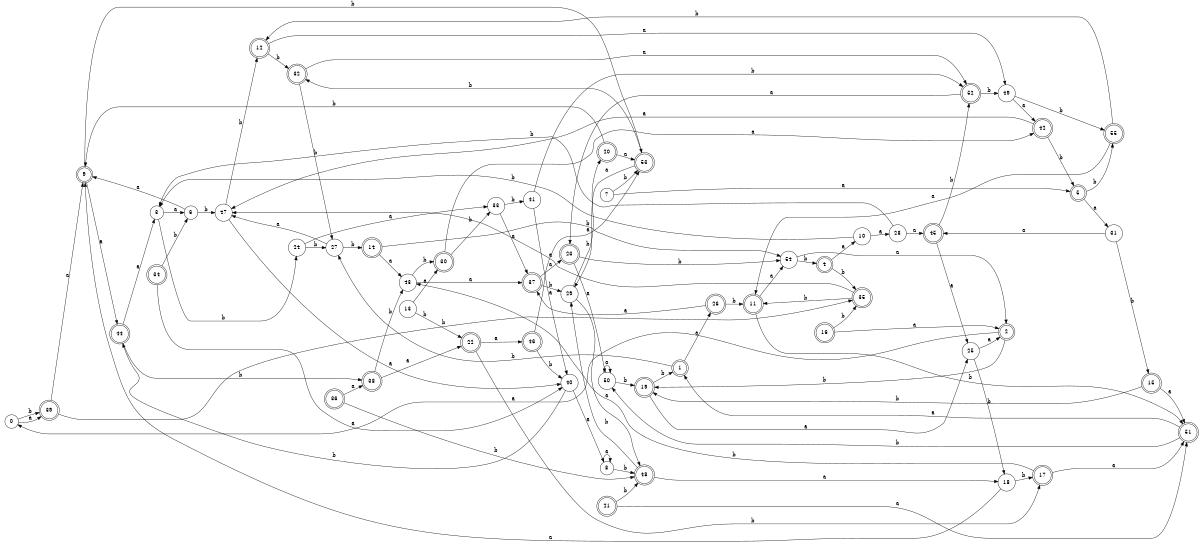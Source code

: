 digraph n45_9 {
__start0 [label="" shape="none"];

rankdir=LR;
size="8,5";

s0 [style="filled", color="black", fillcolor="white" shape="circle", label="0"];
s1 [style="rounded,filled", color="black", fillcolor="white" shape="doublecircle", label="1"];
s2 [style="rounded,filled", color="black", fillcolor="white" shape="doublecircle", label="2"];
s3 [style="filled", color="black", fillcolor="white" shape="circle", label="3"];
s4 [style="rounded,filled", color="black", fillcolor="white" shape="doublecircle", label="4"];
s5 [style="rounded,filled", color="black", fillcolor="white" shape="doublecircle", label="5"];
s6 [style="filled", color="black", fillcolor="white" shape="circle", label="6"];
s7 [style="filled", color="black", fillcolor="white" shape="circle", label="7"];
s8 [style="filled", color="black", fillcolor="white" shape="circle", label="8"];
s9 [style="rounded,filled", color="black", fillcolor="white" shape="doublecircle", label="9"];
s10 [style="filled", color="black", fillcolor="white" shape="circle", label="10"];
s11 [style="rounded,filled", color="black", fillcolor="white" shape="doublecircle", label="11"];
s12 [style="rounded,filled", color="black", fillcolor="white" shape="doublecircle", label="12"];
s13 [style="filled", color="black", fillcolor="white" shape="circle", label="13"];
s14 [style="rounded,filled", color="black", fillcolor="white" shape="doublecircle", label="14"];
s15 [style="rounded,filled", color="black", fillcolor="white" shape="doublecircle", label="15"];
s16 [style="rounded,filled", color="black", fillcolor="white" shape="doublecircle", label="16"];
s17 [style="rounded,filled", color="black", fillcolor="white" shape="doublecircle", label="17"];
s18 [style="filled", color="black", fillcolor="white" shape="circle", label="18"];
s19 [style="rounded,filled", color="black", fillcolor="white" shape="doublecircle", label="19"];
s20 [style="rounded,filled", color="black", fillcolor="white" shape="doublecircle", label="20"];
s21 [style="rounded,filled", color="black", fillcolor="white" shape="doublecircle", label="21"];
s22 [style="rounded,filled", color="black", fillcolor="white" shape="doublecircle", label="22"];
s23 [style="rounded,filled", color="black", fillcolor="white" shape="doublecircle", label="23"];
s24 [style="filled", color="black", fillcolor="white" shape="circle", label="24"];
s25 [style="filled", color="black", fillcolor="white" shape="circle", label="25"];
s26 [style="rounded,filled", color="black", fillcolor="white" shape="doublecircle", label="26"];
s27 [style="filled", color="black", fillcolor="white" shape="circle", label="27"];
s28 [style="filled", color="black", fillcolor="white" shape="circle", label="28"];
s29 [style="filled", color="black", fillcolor="white" shape="circle", label="29"];
s30 [style="rounded,filled", color="black", fillcolor="white" shape="doublecircle", label="30"];
s31 [style="filled", color="black", fillcolor="white" shape="circle", label="31"];
s32 [style="rounded,filled", color="black", fillcolor="white" shape="doublecircle", label="32"];
s33 [style="filled", color="black", fillcolor="white" shape="circle", label="33"];
s34 [style="rounded,filled", color="black", fillcolor="white" shape="doublecircle", label="34"];
s35 [style="rounded,filled", color="black", fillcolor="white" shape="doublecircle", label="35"];
s36 [style="rounded,filled", color="black", fillcolor="white" shape="doublecircle", label="36"];
s37 [style="rounded,filled", color="black", fillcolor="white" shape="doublecircle", label="37"];
s38 [style="rounded,filled", color="black", fillcolor="white" shape="doublecircle", label="38"];
s39 [style="rounded,filled", color="black", fillcolor="white" shape="doublecircle", label="39"];
s40 [style="filled", color="black", fillcolor="white" shape="circle", label="40"];
s41 [style="filled", color="black", fillcolor="white" shape="circle", label="41"];
s42 [style="rounded,filled", color="black", fillcolor="white" shape="doublecircle", label="42"];
s43 [style="filled", color="black", fillcolor="white" shape="circle", label="43"];
s44 [style="rounded,filled", color="black", fillcolor="white" shape="doublecircle", label="44"];
s45 [style="rounded,filled", color="black", fillcolor="white" shape="doublecircle", label="45"];
s46 [style="rounded,filled", color="black", fillcolor="white" shape="doublecircle", label="46"];
s47 [style="filled", color="black", fillcolor="white" shape="circle", label="47"];
s48 [style="rounded,filled", color="black", fillcolor="white" shape="doublecircle", label="48"];
s49 [style="filled", color="black", fillcolor="white" shape="circle", label="49"];
s50 [style="filled", color="black", fillcolor="white" shape="circle", label="50"];
s51 [style="rounded,filled", color="black", fillcolor="white" shape="doublecircle", label="51"];
s52 [style="rounded,filled", color="black", fillcolor="white" shape="doublecircle", label="52"];
s53 [style="rounded,filled", color="black", fillcolor="white" shape="doublecircle", label="53"];
s54 [style="filled", color="black", fillcolor="white" shape="circle", label="54"];
s55 [style="rounded,filled", color="black", fillcolor="white" shape="doublecircle", label="55"];
s0 -> s39 [label="a"];
s0 -> s39 [label="b"];
s1 -> s26 [label="a"];
s1 -> s27 [label="b"];
s2 -> s0 [label="a"];
s2 -> s19 [label="b"];
s3 -> s6 [label="a"];
s3 -> s24 [label="b"];
s4 -> s10 [label="a"];
s4 -> s35 [label="b"];
s5 -> s31 [label="a"];
s5 -> s55 [label="b"];
s6 -> s9 [label="a"];
s6 -> s47 [label="b"];
s7 -> s5 [label="a"];
s7 -> s53 [label="b"];
s8 -> s8 [label="a"];
s8 -> s48 [label="b"];
s9 -> s44 [label="a"];
s9 -> s53 [label="b"];
s10 -> s28 [label="a"];
s10 -> s3 [label="b"];
s11 -> s54 [label="a"];
s11 -> s51 [label="b"];
s12 -> s49 [label="a"];
s12 -> s32 [label="b"];
s13 -> s30 [label="a"];
s13 -> s22 [label="b"];
s14 -> s43 [label="a"];
s14 -> s54 [label="b"];
s15 -> s51 [label="a"];
s15 -> s19 [label="b"];
s16 -> s2 [label="a"];
s16 -> s35 [label="b"];
s17 -> s51 [label="a"];
s17 -> s43 [label="b"];
s18 -> s9 [label="a"];
s18 -> s17 [label="b"];
s19 -> s25 [label="a"];
s19 -> s1 [label="b"];
s20 -> s53 [label="a"];
s20 -> s9 [label="b"];
s21 -> s51 [label="a"];
s21 -> s48 [label="b"];
s22 -> s46 [label="a"];
s22 -> s17 [label="b"];
s23 -> s50 [label="a"];
s23 -> s54 [label="b"];
s24 -> s33 [label="a"];
s24 -> s27 [label="b"];
s25 -> s2 [label="a"];
s25 -> s18 [label="b"];
s26 -> s37 [label="a"];
s26 -> s11 [label="b"];
s27 -> s47 [label="a"];
s27 -> s14 [label="b"];
s28 -> s45 [label="a"];
s28 -> s3 [label="b"];
s29 -> s48 [label="a"];
s29 -> s20 [label="b"];
s30 -> s42 [label="a"];
s30 -> s33 [label="b"];
s31 -> s45 [label="a"];
s31 -> s15 [label="b"];
s32 -> s52 [label="a"];
s32 -> s27 [label="b"];
s33 -> s37 [label="a"];
s33 -> s41 [label="b"];
s34 -> s40 [label="a"];
s34 -> s6 [label="b"];
s35 -> s47 [label="a"];
s35 -> s11 [label="b"];
s36 -> s38 [label="a"];
s36 -> s48 [label="b"];
s37 -> s23 [label="a"];
s37 -> s29 [label="b"];
s38 -> s22 [label="a"];
s38 -> s43 [label="b"];
s39 -> s9 [label="a"];
s39 -> s35 [label="b"];
s40 -> s8 [label="a"];
s40 -> s44 [label="b"];
s41 -> s40 [label="a"];
s41 -> s52 [label="b"];
s42 -> s47 [label="a"];
s42 -> s5 [label="b"];
s43 -> s37 [label="a"];
s43 -> s30 [label="b"];
s44 -> s3 [label="a"];
s44 -> s38 [label="b"];
s45 -> s25 [label="a"];
s45 -> s52 [label="b"];
s46 -> s53 [label="a"];
s46 -> s40 [label="b"];
s47 -> s40 [label="a"];
s47 -> s12 [label="b"];
s48 -> s18 [label="a"];
s48 -> s29 [label="b"];
s49 -> s42 [label="a"];
s49 -> s55 [label="b"];
s50 -> s50 [label="a"];
s50 -> s19 [label="b"];
s51 -> s1 [label="a"];
s51 -> s50 [label="b"];
s52 -> s23 [label="a"];
s52 -> s49 [label="b"];
s53 -> s29 [label="a"];
s53 -> s32 [label="b"];
s54 -> s2 [label="a"];
s54 -> s4 [label="b"];
s55 -> s11 [label="a"];
s55 -> s12 [label="b"];

}